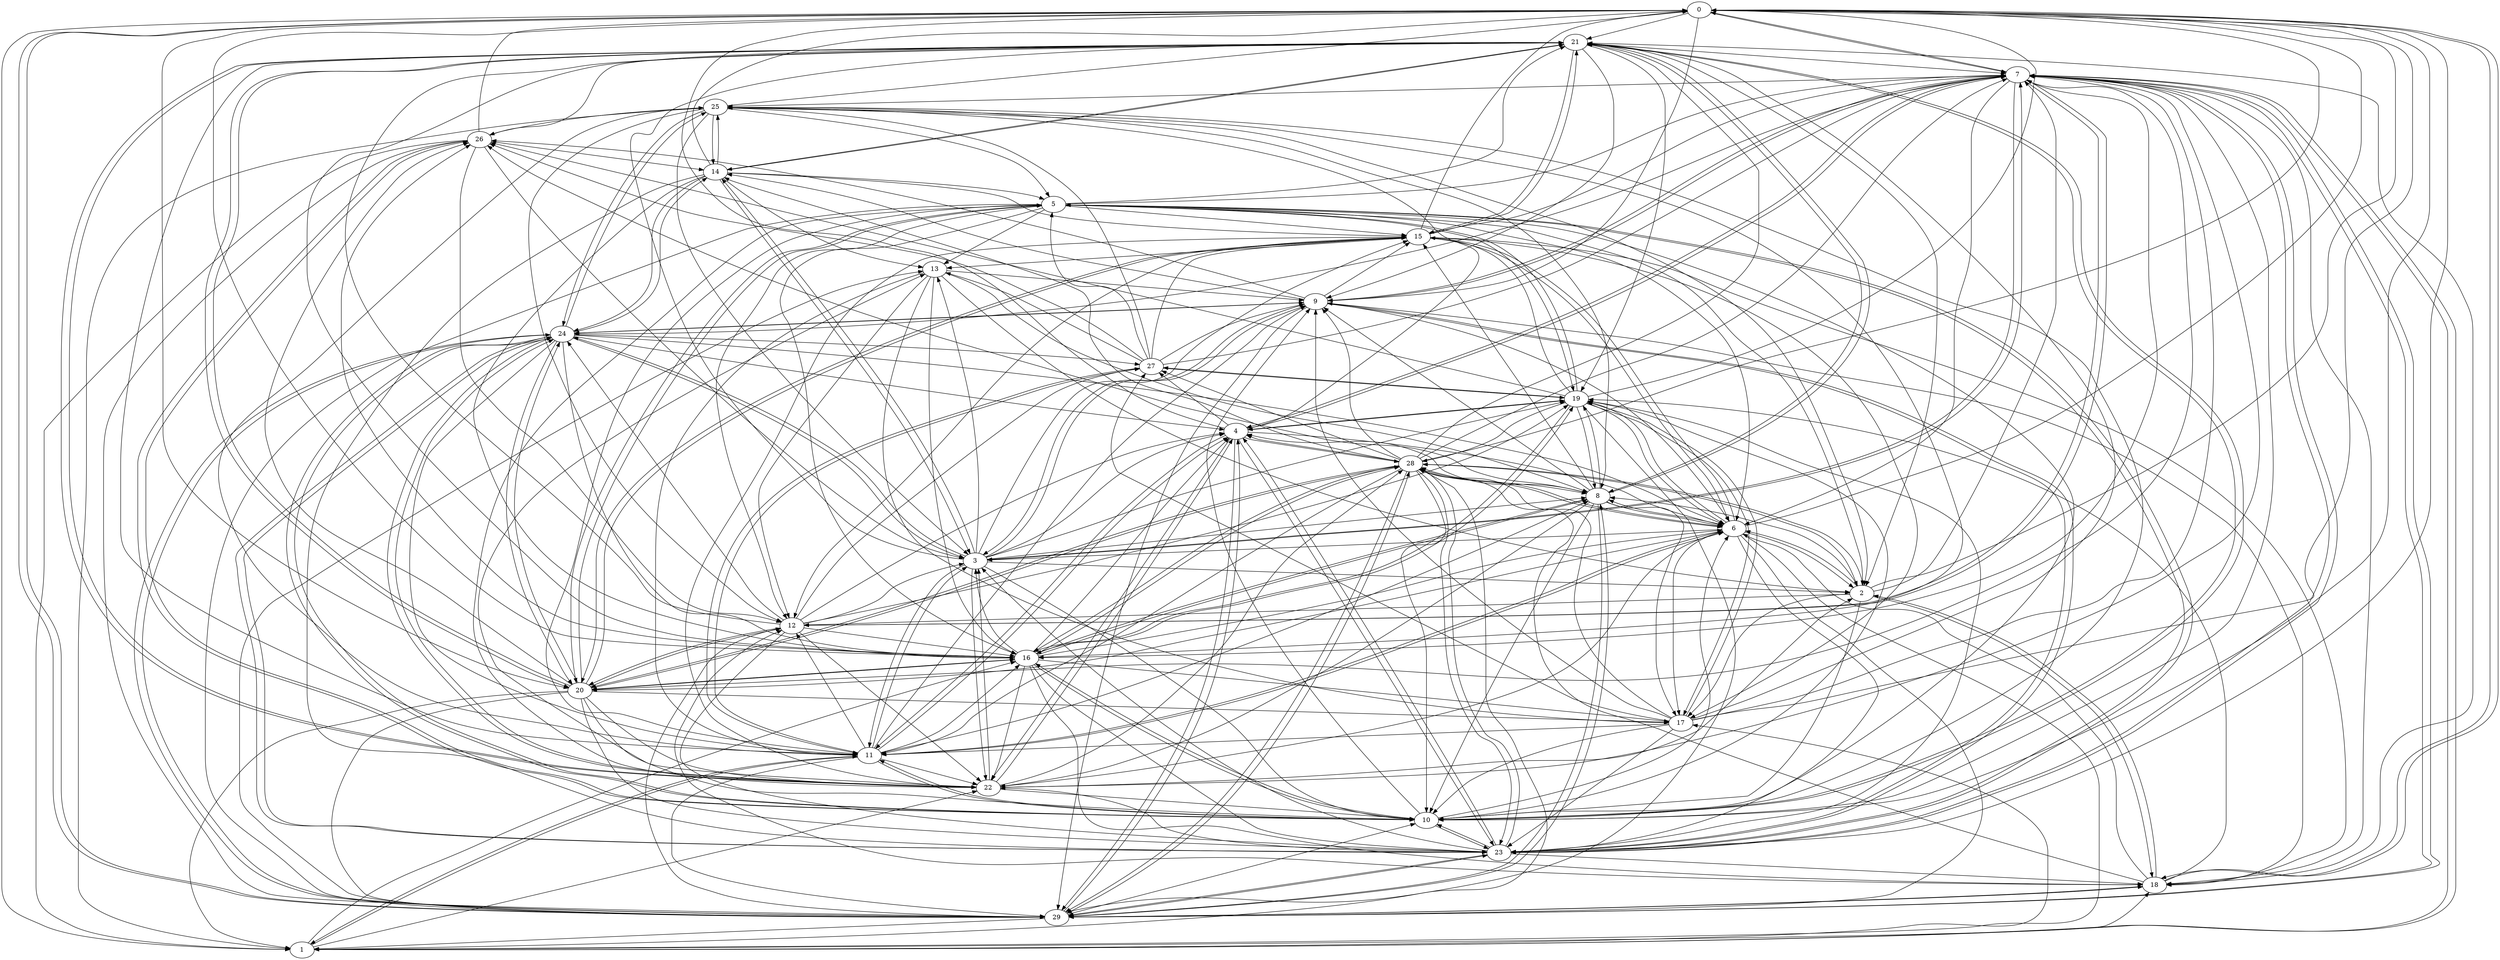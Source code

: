 digraph {0 -> 21;
0 -> 7;
0 -> 9;
0 -> 1;
0 -> 20;
0 -> 29;
0 -> 10;
0 -> 23;
0 -> 18;
1 -> 11;
1 -> 18;
1 -> 7;
1 -> 22;
1 -> 17;
1 -> 16;
2 -> 17;
2 -> 6;
2 -> 10;
2 -> 8;
2 -> 28;
2 -> 18;
2 -> 12;
2 -> 0;
2 -> 7;
3 -> 24;
3 -> 19;
3 -> 8;
3 -> 4;
3 -> 9;
3 -> 14;
3 -> 10;
3 -> 13;
3 -> 22;
3 -> 11;
3 -> 15;
3 -> 2;
3 -> 21;
3 -> 7;
4 -> 11;
4 -> 22;
4 -> 7;
4 -> 27;
4 -> 25;
4 -> 0;
4 -> 23;
4 -> 19;
4 -> 29;
4 -> 28;
4 -> 6;
5 -> 16;
5 -> 7;
5 -> 23;
5 -> 15;
5 -> 2;
5 -> 11;
5 -> 29;
5 -> 13;
5 -> 19;
5 -> 12;
5 -> 20;
5 -> 6;
5 -> 21;
6 -> 20;
6 -> 11;
6 -> 0;
6 -> 19;
6 -> 8;
6 -> 15;
6 -> 17;
6 -> 23;
6 -> 29;
6 -> 28;
6 -> 2;
6 -> 3;
6 -> 1;
7 -> 3;
7 -> 25;
7 -> 23;
7 -> 24;
7 -> 16;
7 -> 9;
7 -> 1;
7 -> 29;
7 -> 20;
7 -> 6;
7 -> 0;
7 -> 4;
7 -> 12;
7 -> 18;
8 -> 22;
8 -> 9;
8 -> 6;
8 -> 15;
8 -> 16;
8 -> 21;
8 -> 4;
8 -> 29;
8 -> 19;
8 -> 17;
8 -> 10;
8 -> 26;
9 -> 23;
9 -> 3;
9 -> 6;
9 -> 14;
9 -> 29;
9 -> 24;
9 -> 18;
9 -> 7;
9 -> 26;
9 -> 15;
10 -> 24;
10 -> 26;
10 -> 7;
10 -> 6;
10 -> 19;
10 -> 11;
10 -> 5;
10 -> 23;
10 -> 25;
10 -> 9;
10 -> 16;
10 -> 21;
11 -> 9;
11 -> 16;
11 -> 12;
11 -> 6;
11 -> 8;
11 -> 25;
11 -> 22;
11 -> 4;
11 -> 1;
11 -> 3;
11 -> 29;
11 -> 27;
11 -> 10;
12 -> 21;
12 -> 22;
12 -> 16;
12 -> 23;
12 -> 7;
12 -> 20;
12 -> 27;
12 -> 19;
12 -> 3;
12 -> 24;
12 -> 4;
13 -> 11;
13 -> 8;
13 -> 16;
13 -> 12;
13 -> 17;
13 -> 2;
13 -> 9;
14 -> 5;
14 -> 3;
14 -> 25;
14 -> 15;
14 -> 24;
14 -> 23;
14 -> 13;
14 -> 0;
14 -> 21;
14 -> 16;
15 -> 17;
15 -> 21;
15 -> 7;
15 -> 20;
15 -> 18;
15 -> 6;
15 -> 0;
15 -> 13;
15 -> 12;
16 -> 3;
16 -> 18;
16 -> 17;
16 -> 23;
16 -> 10;
16 -> 19;
16 -> 20;
16 -> 8;
16 -> 21;
16 -> 28;
16 -> 22;
16 -> 4;
16 -> 0;
16 -> 26;
16 -> 6;
17 -> 23;
17 -> 9;
17 -> 21;
17 -> 7;
17 -> 0;
17 -> 27;
17 -> 11;
17 -> 28;
17 -> 10;
17 -> 19;
18 -> 28;
18 -> 12;
18 -> 19;
18 -> 2;
18 -> 6;
18 -> 29;
18 -> 21;
18 -> 0;
19 -> 8;
19 -> 27;
19 -> 15;
19 -> 6;
19 -> 16;
19 -> 0;
19 -> 23;
19 -> 29;
19 -> 28;
19 -> 26;
19 -> 4;
19 -> 5;
19 -> 17;
20 -> 24;
20 -> 28;
20 -> 1;
20 -> 16;
20 -> 23;
20 -> 12;
20 -> 22;
20 -> 17;
20 -> 15;
20 -> 26;
20 -> 10;
20 -> 5;
20 -> 29;
20 -> 21;
21 -> 8;
21 -> 7;
21 -> 9;
21 -> 20;
21 -> 19;
21 -> 10;
21 -> 22;
21 -> 15;
21 -> 14;
21 -> 2;
21 -> 11;
22 -> 3;
22 -> 10;
22 -> 28;
22 -> 5;
22 -> 24;
22 -> 7;
22 -> 6;
22 -> 4;
22 -> 21;
22 -> 2;
22 -> 15;
22 -> 13;
23 -> 9;
23 -> 29;
23 -> 4;
23 -> 24;
23 -> 10;
23 -> 5;
23 -> 18;
23 -> 28;
23 -> 3;
23 -> 22;
23 -> 7;
24 -> 6;
24 -> 11;
24 -> 9;
24 -> 29;
24 -> 23;
24 -> 10;
24 -> 25;
24 -> 4;
24 -> 14;
24 -> 22;
24 -> 16;
24 -> 27;
24 -> 3;
24 -> 20;
25 -> 3;
25 -> 8;
25 -> 12;
25 -> 16;
25 -> 24;
25 -> 2;
25 -> 1;
25 -> 0;
25 -> 5;
25 -> 14;
25 -> 26;
26 -> 1;
26 -> 0;
26 -> 10;
26 -> 3;
26 -> 29;
26 -> 12;
26 -> 21;
26 -> 14;
27 -> 25;
27 -> 15;
27 -> 5;
27 -> 11;
27 -> 19;
27 -> 7;
27 -> 26;
27 -> 13;
27 -> 9;
28 -> 10;
28 -> 20;
28 -> 21;
28 -> 8;
28 -> 0;
28 -> 7;
28 -> 2;
28 -> 14;
28 -> 6;
28 -> 27;
28 -> 1;
28 -> 9;
28 -> 11;
28 -> 4;
28 -> 16;
28 -> 29;
28 -> 23;
29 -> 24;
29 -> 18;
29 -> 12;
29 -> 10;
29 -> 7;
29 -> 4;
29 -> 0;
29 -> 1;
29 -> 23;
29 -> 8;
29 -> 13;
29 -> 28;
}